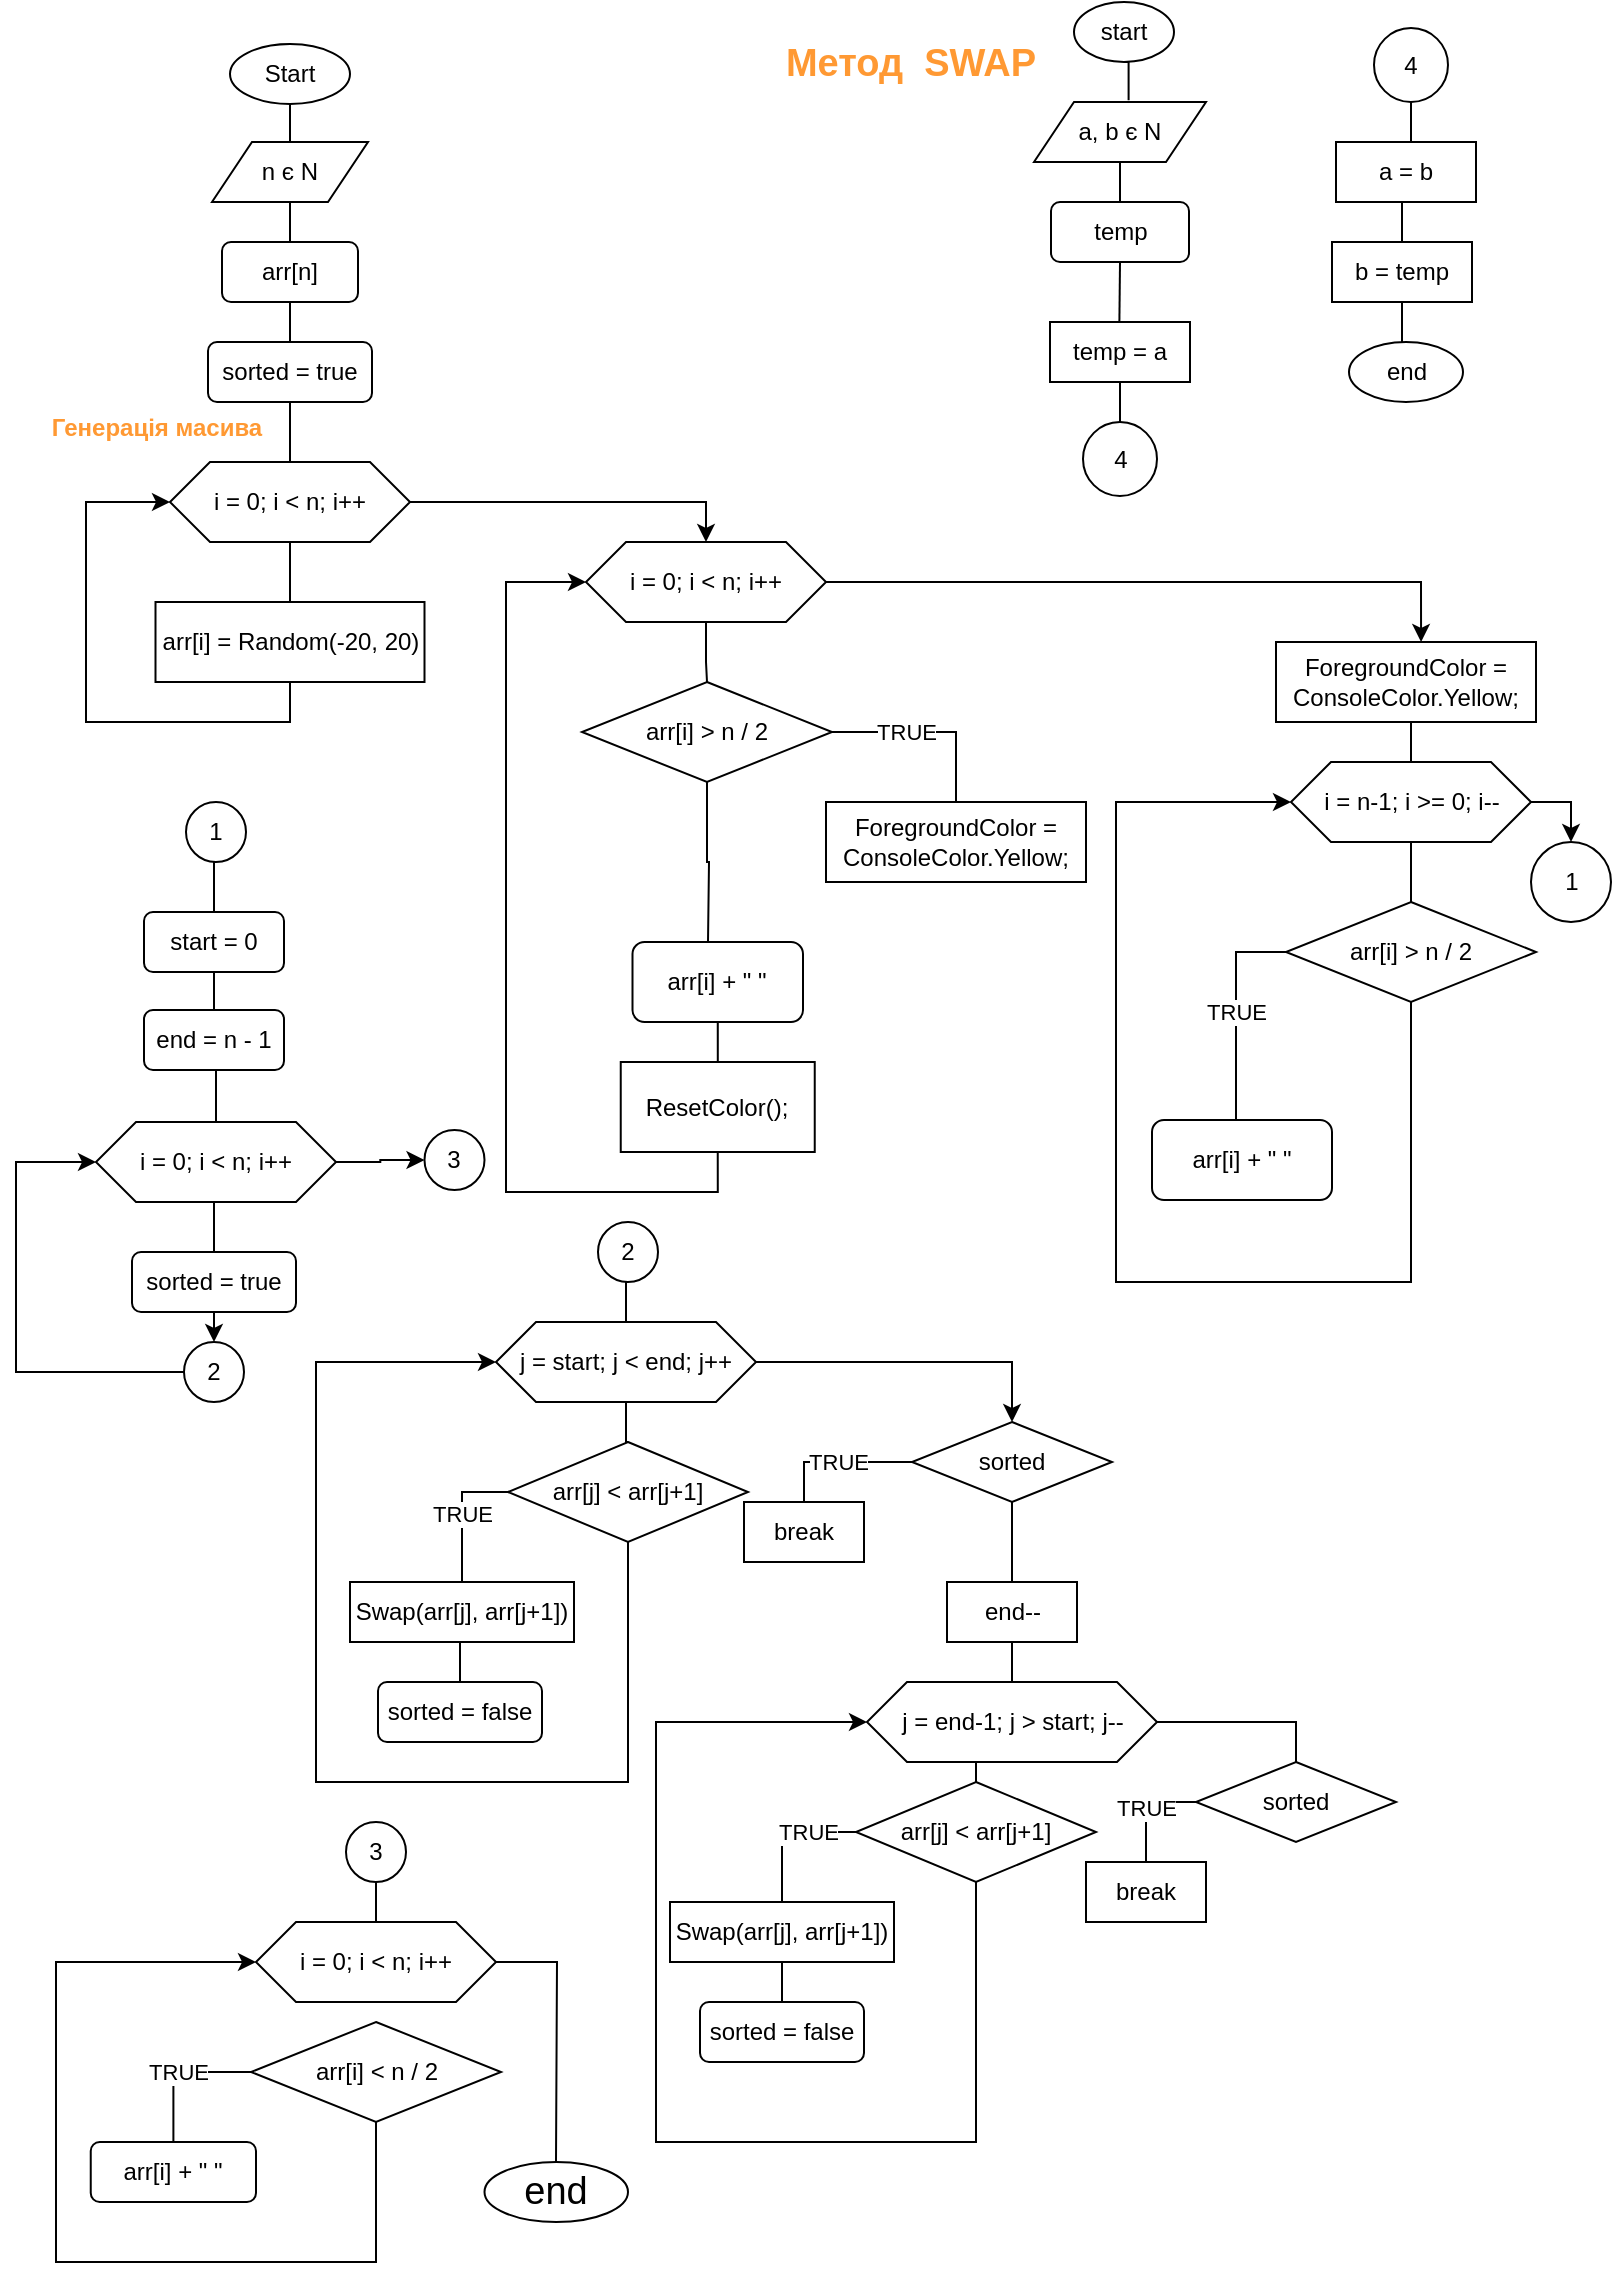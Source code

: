 <mxfile version="15.8.7" type="device"><diagram id="H95S83gzsWLInhflzSG6" name="Завдання 13"><mxGraphModel dx="1937" dy="1380" grid="1" gridSize="10" guides="1" tooltips="1" connect="1" arrows="1" fold="1" page="1" pageScale="1" pageWidth="827" pageHeight="1169" math="0" shadow="0"><root><mxCell id="pRaPc8iSBFPj_ioenoYf-0"/><mxCell id="pRaPc8iSBFPj_ioenoYf-1" parent="pRaPc8iSBFPj_ioenoYf-0"/><mxCell id="3s6ykXkVz-XK_m4eMonI-1" style="edgeStyle=orthogonalEdgeStyle;rounded=0;orthogonalLoop=1;jettySize=auto;html=1;exitX=0.5;exitY=1;exitDx=0;exitDy=0;entryX=0.5;entryY=0;entryDx=0;entryDy=0;endArrow=none;endFill=0;" parent="pRaPc8iSBFPj_ioenoYf-1" source="pRaPc8iSBFPj_ioenoYf-2" target="3s6ykXkVz-XK_m4eMonI-0" edge="1"><mxGeometry relative="1" as="geometry"/></mxCell><mxCell id="pRaPc8iSBFPj_ioenoYf-2" value="Start" style="ellipse;whiteSpace=wrap;html=1;" parent="pRaPc8iSBFPj_ioenoYf-1" vertex="1"><mxGeometry x="127" y="21" width="60" height="30" as="geometry"/></mxCell><mxCell id="EGPqjw9vMaLDND1st4Vf-1" style="edgeStyle=orthogonalEdgeStyle;rounded=0;orthogonalLoop=1;jettySize=auto;html=1;exitX=0.5;exitY=1;exitDx=0;exitDy=0;entryX=0.5;entryY=0;entryDx=0;entryDy=0;endArrow=none;endFill=0;" parent="pRaPc8iSBFPj_ioenoYf-1" source="3s6ykXkVz-XK_m4eMonI-0" target="EGPqjw9vMaLDND1st4Vf-0" edge="1"><mxGeometry relative="1" as="geometry"/></mxCell><mxCell id="3s6ykXkVz-XK_m4eMonI-0" value="n є N" style="shape=parallelogram;perimeter=parallelogramPerimeter;whiteSpace=wrap;html=1;fixedSize=1;" parent="pRaPc8iSBFPj_ioenoYf-1" vertex="1"><mxGeometry x="118" y="70" width="78" height="30" as="geometry"/></mxCell><mxCell id="-amB0s-XddSJshQcAqW3-0" style="edgeStyle=orthogonalEdgeStyle;rounded=0;orthogonalLoop=1;jettySize=auto;html=1;exitX=0.5;exitY=1;exitDx=0;exitDy=0;entryX=0.5;entryY=0;entryDx=0;entryDy=0;endArrow=none;endFill=0;" parent="pRaPc8iSBFPj_ioenoYf-1" source="EGPqjw9vMaLDND1st4Vf-0" target="EGPqjw9vMaLDND1st4Vf-2" edge="1"><mxGeometry relative="1" as="geometry"/></mxCell><mxCell id="EGPqjw9vMaLDND1st4Vf-0" value="arr[n]" style="rounded=1;whiteSpace=wrap;html=1;" parent="pRaPc8iSBFPj_ioenoYf-1" vertex="1"><mxGeometry x="123" y="120" width="68" height="30" as="geometry"/></mxCell><mxCell id="GiIgs7R5oHEYs2M1HRYU-1" style="edgeStyle=orthogonalEdgeStyle;rounded=0;orthogonalLoop=1;jettySize=auto;html=1;exitX=0.5;exitY=1;exitDx=0;exitDy=0;entryX=0.5;entryY=0;entryDx=0;entryDy=0;endArrow=none;endFill=0;" parent="pRaPc8iSBFPj_ioenoYf-1" source="EGPqjw9vMaLDND1st4Vf-2" target="GiIgs7R5oHEYs2M1HRYU-0" edge="1"><mxGeometry relative="1" as="geometry"/></mxCell><mxCell id="EGPqjw9vMaLDND1st4Vf-2" value="sorted = true" style="rounded=1;whiteSpace=wrap;html=1;" parent="pRaPc8iSBFPj_ioenoYf-1" vertex="1"><mxGeometry x="116" y="170" width="82" height="30" as="geometry"/></mxCell><mxCell id="GXfpD7efmR2tYtWy0s1h-0" style="edgeStyle=orthogonalEdgeStyle;rounded=0;orthogonalLoop=1;jettySize=auto;html=1;exitX=0.5;exitY=1;exitDx=0;exitDy=0;entryX=0.5;entryY=0;entryDx=0;entryDy=0;endArrow=none;endFill=0;" parent="pRaPc8iSBFPj_ioenoYf-1" source="GiIgs7R5oHEYs2M1HRYU-0" target="GiIgs7R5oHEYs2M1HRYU-2" edge="1"><mxGeometry relative="1" as="geometry"/></mxCell><mxCell id="GXfpD7efmR2tYtWy0s1h-1" style="edgeStyle=orthogonalEdgeStyle;rounded=0;orthogonalLoop=1;jettySize=auto;html=1;exitX=1;exitY=0.5;exitDx=0;exitDy=0;endArrow=classic;endFill=1;entryX=0.5;entryY=0;entryDx=0;entryDy=0;" parent="pRaPc8iSBFPj_ioenoYf-1" source="GiIgs7R5oHEYs2M1HRYU-0" target="wlmLTNw-D2xtyma9-pVa-3" edge="1"><mxGeometry relative="1" as="geometry"><mxPoint x="265" y="250.333" as="targetPoint"/><Array as="points"><mxPoint x="365" y="250"/></Array></mxGeometry></mxCell><mxCell id="GiIgs7R5oHEYs2M1HRYU-0" value="i = 0; i &amp;lt; n; i++" style="shape=hexagon;perimeter=hexagonPerimeter2;whiteSpace=wrap;html=1;fixedSize=1;" parent="pRaPc8iSBFPj_ioenoYf-1" vertex="1"><mxGeometry x="97" y="230" width="120" height="40" as="geometry"/></mxCell><mxCell id="wlmLTNw-D2xtyma9-pVa-2" style="edgeStyle=orthogonalEdgeStyle;rounded=0;orthogonalLoop=1;jettySize=auto;html=1;exitX=0.5;exitY=1;exitDx=0;exitDy=0;entryX=0;entryY=0.5;entryDx=0;entryDy=0;fontColor=#FF9933;endArrow=classic;endFill=1;" parent="pRaPc8iSBFPj_ioenoYf-1" source="GiIgs7R5oHEYs2M1HRYU-2" target="GiIgs7R5oHEYs2M1HRYU-0" edge="1"><mxGeometry relative="1" as="geometry"><Array as="points"><mxPoint x="157" y="360"/><mxPoint x="55" y="360"/><mxPoint x="55" y="250"/></Array></mxGeometry></mxCell><mxCell id="GiIgs7R5oHEYs2M1HRYU-2" value="arr[i] = Random(-20, 20)" style="rounded=0;whiteSpace=wrap;html=1;" parent="pRaPc8iSBFPj_ioenoYf-1" vertex="1"><mxGeometry x="89.75" y="300" width="134.5" height="40" as="geometry"/></mxCell><mxCell id="wlmLTNw-D2xtyma9-pVa-1" value="&lt;font color=&quot;#ff9933&quot;&gt;&lt;b&gt;Генерація масива&lt;/b&gt;&lt;/font&gt;" style="text;html=1;align=center;verticalAlign=middle;resizable=0;points=[];autosize=1;strokeColor=none;fillColor=none;" parent="pRaPc8iSBFPj_ioenoYf-1" vertex="1"><mxGeometry x="30" y="203" width="120" height="20" as="geometry"/></mxCell><mxCell id="wlmLTNw-D2xtyma9-pVa-5" style="edgeStyle=orthogonalEdgeStyle;rounded=0;orthogonalLoop=1;jettySize=auto;html=1;exitX=0.5;exitY=1;exitDx=0;exitDy=0;fontColor=#000000;endArrow=none;endFill=0;" parent="pRaPc8iSBFPj_ioenoYf-1" source="wlmLTNw-D2xtyma9-pVa-3" target="wlmLTNw-D2xtyma9-pVa-4" edge="1"><mxGeometry relative="1" as="geometry"/></mxCell><mxCell id="aCn5pCqxB0ODiK3Axfiz-13" style="edgeStyle=orthogonalEdgeStyle;rounded=0;orthogonalLoop=1;jettySize=auto;html=1;exitX=1;exitY=0.5;exitDx=0;exitDy=0;entryX=0.558;entryY=0;entryDx=0;entryDy=0;entryPerimeter=0;fontColor=#000000;endArrow=classic;endFill=1;" parent="pRaPc8iSBFPj_ioenoYf-1" source="wlmLTNw-D2xtyma9-pVa-3" target="aCn5pCqxB0ODiK3Axfiz-12" edge="1"><mxGeometry relative="1" as="geometry"/></mxCell><mxCell id="wlmLTNw-D2xtyma9-pVa-3" value="i = 0; i &amp;lt; n; i++" style="shape=hexagon;perimeter=hexagonPerimeter2;whiteSpace=wrap;html=1;fixedSize=1;" parent="pRaPc8iSBFPj_ioenoYf-1" vertex="1"><mxGeometry x="305" y="270" width="120" height="40" as="geometry"/></mxCell><mxCell id="aCn5pCqxB0ODiK3Axfiz-0" style="edgeStyle=orthogonalEdgeStyle;rounded=0;orthogonalLoop=1;jettySize=auto;html=1;exitX=0.5;exitY=1;exitDx=0;exitDy=0;fontColor=#000000;endArrow=none;endFill=0;" parent="pRaPc8iSBFPj_ioenoYf-1" source="wlmLTNw-D2xtyma9-pVa-4" edge="1"><mxGeometry relative="1" as="geometry"><mxPoint x="366" y="470" as="targetPoint"/></mxGeometry></mxCell><mxCell id="aCn5pCqxB0ODiK3Axfiz-5" value="TRUE" style="edgeStyle=orthogonalEdgeStyle;rounded=0;orthogonalLoop=1;jettySize=auto;html=1;exitX=1;exitY=0.5;exitDx=0;exitDy=0;entryX=0.5;entryY=0;entryDx=0;entryDy=0;fontColor=#000000;endArrow=none;endFill=0;" parent="pRaPc8iSBFPj_ioenoYf-1" source="wlmLTNw-D2xtyma9-pVa-4" target="wlmLTNw-D2xtyma9-pVa-7" edge="1"><mxGeometry x="-0.237" relative="1" as="geometry"><mxPoint as="offset"/></mxGeometry></mxCell><mxCell id="wlmLTNw-D2xtyma9-pVa-4" value="&lt;font color=&quot;#000000&quot;&gt;arr[i] &amp;gt; n / 2&lt;/font&gt;" style="rhombus;whiteSpace=wrap;html=1;fontColor=#FF9933;" parent="pRaPc8iSBFPj_ioenoYf-1" vertex="1"><mxGeometry x="303" y="340" width="125" height="50" as="geometry"/></mxCell><mxCell id="wlmLTNw-D2xtyma9-pVa-7" value="ForegroundColor = ConsoleColor.Yellow;" style="rounded=0;whiteSpace=wrap;html=1;fontColor=#000000;" parent="pRaPc8iSBFPj_ioenoYf-1" vertex="1"><mxGeometry x="425" y="400" width="130" height="40" as="geometry"/></mxCell><mxCell id="aCn5pCqxB0ODiK3Axfiz-4" style="edgeStyle=orthogonalEdgeStyle;rounded=0;orthogonalLoop=1;jettySize=auto;html=1;exitX=0.5;exitY=1;exitDx=0;exitDy=0;fontColor=#000000;endArrow=none;endFill=0;" parent="pRaPc8iSBFPj_ioenoYf-1" source="aCn5pCqxB0ODiK3Axfiz-2" target="aCn5pCqxB0ODiK3Axfiz-3" edge="1"><mxGeometry relative="1" as="geometry"/></mxCell><mxCell id="aCn5pCqxB0ODiK3Axfiz-2" value="arr[i] + &quot; &quot;" style="rounded=1;whiteSpace=wrap;html=1;fontColor=#000000;" parent="pRaPc8iSBFPj_ioenoYf-1" vertex="1"><mxGeometry x="328.25" y="470" width="85.25" height="40" as="geometry"/></mxCell><mxCell id="aCn5pCqxB0ODiK3Axfiz-6" style="edgeStyle=orthogonalEdgeStyle;rounded=0;orthogonalLoop=1;jettySize=auto;html=1;exitX=0.5;exitY=1;exitDx=0;exitDy=0;fontColor=#000000;endArrow=classic;endFill=1;" parent="pRaPc8iSBFPj_ioenoYf-1" source="aCn5pCqxB0ODiK3Axfiz-3" target="wlmLTNw-D2xtyma9-pVa-3" edge="1"><mxGeometry relative="1" as="geometry"><mxPoint x="285" y="270" as="targetPoint"/><Array as="points"><mxPoint x="371" y="595"/><mxPoint x="265" y="595"/><mxPoint x="265" y="290"/></Array></mxGeometry></mxCell><mxCell id="aCn5pCqxB0ODiK3Axfiz-3" value="ResetColor();" style="rounded=0;whiteSpace=wrap;html=1;fontColor=#000000;" parent="pRaPc8iSBFPj_ioenoYf-1" vertex="1"><mxGeometry x="322.37" y="530" width="97" height="45" as="geometry"/></mxCell><mxCell id="aCn5pCqxB0ODiK3Axfiz-11" style="edgeStyle=orthogonalEdgeStyle;rounded=0;orthogonalLoop=1;jettySize=auto;html=1;exitX=0.5;exitY=1;exitDx=0;exitDy=0;entryX=0.5;entryY=0;entryDx=0;entryDy=0;fontColor=#000000;endArrow=none;endFill=0;" parent="pRaPc8iSBFPj_ioenoYf-1" source="aCn5pCqxB0ODiK3Axfiz-8" target="aCn5pCqxB0ODiK3Axfiz-10" edge="1"><mxGeometry relative="1" as="geometry"/></mxCell><mxCell id="aCn5pCqxB0ODiK3Axfiz-25" style="edgeStyle=orthogonalEdgeStyle;rounded=0;orthogonalLoop=1;jettySize=auto;html=1;exitX=1;exitY=0.5;exitDx=0;exitDy=0;entryX=0.5;entryY=0;entryDx=0;entryDy=0;fontColor=#000000;endArrow=classic;endFill=1;" parent="pRaPc8iSBFPj_ioenoYf-1" source="aCn5pCqxB0ODiK3Axfiz-8" target="aCn5pCqxB0ODiK3Axfiz-24" edge="1"><mxGeometry relative="1" as="geometry"/></mxCell><mxCell id="aCn5pCqxB0ODiK3Axfiz-8" value="i = n-1; i &amp;gt;= 0; i--" style="shape=hexagon;perimeter=hexagonPerimeter2;whiteSpace=wrap;html=1;fixedSize=1;" parent="pRaPc8iSBFPj_ioenoYf-1" vertex="1"><mxGeometry x="657.5" y="380" width="120" height="40" as="geometry"/></mxCell><mxCell id="aCn5pCqxB0ODiK3Axfiz-15" value="TRUE" style="edgeStyle=orthogonalEdgeStyle;rounded=0;orthogonalLoop=1;jettySize=auto;html=1;exitX=0;exitY=0.5;exitDx=0;exitDy=0;fontColor=#000000;endArrow=none;endFill=0;" parent="pRaPc8iSBFPj_ioenoYf-1" source="aCn5pCqxB0ODiK3Axfiz-10" edge="1"><mxGeometry relative="1" as="geometry"><mxPoint x="630" y="560" as="targetPoint"/><Array as="points"><mxPoint x="630" y="475"/></Array></mxGeometry></mxCell><mxCell id="aCn5pCqxB0ODiK3Axfiz-20" style="edgeStyle=orthogonalEdgeStyle;rounded=0;orthogonalLoop=1;jettySize=auto;html=1;exitX=0.5;exitY=1;exitDx=0;exitDy=0;fontColor=#000000;endArrow=classic;endFill=1;entryX=0;entryY=0.5;entryDx=0;entryDy=0;" parent="pRaPc8iSBFPj_ioenoYf-1" source="aCn5pCqxB0ODiK3Axfiz-10" target="aCn5pCqxB0ODiK3Axfiz-8" edge="1"><mxGeometry relative="1" as="geometry"><mxPoint x="717.5" y="620" as="targetPoint"/><Array as="points"><mxPoint x="718" y="640"/><mxPoint x="570" y="640"/><mxPoint x="570" y="400"/></Array></mxGeometry></mxCell><mxCell id="aCn5pCqxB0ODiK3Axfiz-10" value="&lt;font color=&quot;#000000&quot;&gt;arr[i] &amp;gt; n / 2&lt;/font&gt;" style="rhombus;whiteSpace=wrap;html=1;fontColor=#FF9933;" parent="pRaPc8iSBFPj_ioenoYf-1" vertex="1"><mxGeometry x="655" y="450" width="125" height="50" as="geometry"/></mxCell><mxCell id="aCn5pCqxB0ODiK3Axfiz-14" style="edgeStyle=orthogonalEdgeStyle;rounded=0;orthogonalLoop=1;jettySize=auto;html=1;exitX=0.5;exitY=1;exitDx=0;exitDy=0;entryX=0.5;entryY=0;entryDx=0;entryDy=0;fontColor=#000000;endArrow=none;endFill=0;" parent="pRaPc8iSBFPj_ioenoYf-1" source="aCn5pCqxB0ODiK3Axfiz-12" target="aCn5pCqxB0ODiK3Axfiz-8" edge="1"><mxGeometry relative="1" as="geometry"/></mxCell><mxCell id="aCn5pCqxB0ODiK3Axfiz-12" value="ForegroundColor = ConsoleColor.Yellow;" style="rounded=0;whiteSpace=wrap;html=1;fontColor=#000000;" parent="pRaPc8iSBFPj_ioenoYf-1" vertex="1"><mxGeometry x="650" y="320" width="130" height="40" as="geometry"/></mxCell><mxCell id="aCn5pCqxB0ODiK3Axfiz-18" value="arr[i] + &quot; &quot;" style="rounded=1;whiteSpace=wrap;html=1;fontColor=#000000;" parent="pRaPc8iSBFPj_ioenoYf-1" vertex="1"><mxGeometry x="588" y="559" width="90" height="40" as="geometry"/></mxCell><mxCell id="aCn5pCqxB0ODiK3Axfiz-24" value="1" style="ellipse;whiteSpace=wrap;html=1;aspect=fixed;fontColor=#000000;" parent="pRaPc8iSBFPj_ioenoYf-1" vertex="1"><mxGeometry x="777.5" y="420" width="40" height="40" as="geometry"/></mxCell><mxCell id="aCn5pCqxB0ODiK3Axfiz-28" style="edgeStyle=orthogonalEdgeStyle;rounded=0;orthogonalLoop=1;jettySize=auto;html=1;exitX=0.5;exitY=1;exitDx=0;exitDy=0;entryX=0.5;entryY=0;entryDx=0;entryDy=0;fontColor=#000000;endArrow=none;endFill=0;" parent="pRaPc8iSBFPj_ioenoYf-1" source="aCn5pCqxB0ODiK3Axfiz-26" target="aCn5pCqxB0ODiK3Axfiz-27" edge="1"><mxGeometry relative="1" as="geometry"/></mxCell><mxCell id="aCn5pCqxB0ODiK3Axfiz-26" value="1" style="ellipse;whiteSpace=wrap;html=1;aspect=fixed;fontColor=#000000;" parent="pRaPc8iSBFPj_ioenoYf-1" vertex="1"><mxGeometry x="105" y="400" width="30" height="30" as="geometry"/></mxCell><mxCell id="aCn5pCqxB0ODiK3Axfiz-30" style="edgeStyle=orthogonalEdgeStyle;rounded=0;orthogonalLoop=1;jettySize=auto;html=1;exitX=0.5;exitY=1;exitDx=0;exitDy=0;entryX=0.5;entryY=0;entryDx=0;entryDy=0;fontColor=#000000;endArrow=none;endFill=0;" parent="pRaPc8iSBFPj_ioenoYf-1" source="aCn5pCqxB0ODiK3Axfiz-27" target="aCn5pCqxB0ODiK3Axfiz-29" edge="1"><mxGeometry relative="1" as="geometry"/></mxCell><mxCell id="aCn5pCqxB0ODiK3Axfiz-27" value="start = 0" style="rounded=1;whiteSpace=wrap;html=1;fontColor=#000000;" parent="pRaPc8iSBFPj_ioenoYf-1" vertex="1"><mxGeometry x="84" y="455" width="70" height="30" as="geometry"/></mxCell><mxCell id="aCn5pCqxB0ODiK3Axfiz-32" style="edgeStyle=orthogonalEdgeStyle;rounded=0;orthogonalLoop=1;jettySize=auto;html=1;exitX=0.5;exitY=1;exitDx=0;exitDy=0;entryX=0.5;entryY=0;entryDx=0;entryDy=0;fontColor=#000000;endArrow=none;endFill=0;" parent="pRaPc8iSBFPj_ioenoYf-1" source="aCn5pCqxB0ODiK3Axfiz-29" target="aCn5pCqxB0ODiK3Axfiz-31" edge="1"><mxGeometry relative="1" as="geometry"/></mxCell><mxCell id="aCn5pCqxB0ODiK3Axfiz-29" value="end = n - 1" style="rounded=1;whiteSpace=wrap;html=1;fontColor=#000000;" parent="pRaPc8iSBFPj_ioenoYf-1" vertex="1"><mxGeometry x="84" y="504" width="70" height="30" as="geometry"/></mxCell><mxCell id="aCn5pCqxB0ODiK3Axfiz-34" style="edgeStyle=orthogonalEdgeStyle;rounded=0;orthogonalLoop=1;jettySize=auto;html=1;exitX=0.5;exitY=1;exitDx=0;exitDy=0;entryX=0.5;entryY=0;entryDx=0;entryDy=0;fontColor=#000000;endArrow=none;endFill=0;" parent="pRaPc8iSBFPj_ioenoYf-1" source="aCn5pCqxB0ODiK3Axfiz-31" target="aCn5pCqxB0ODiK3Axfiz-33" edge="1"><mxGeometry relative="1" as="geometry"/></mxCell><mxCell id="OvaEmC6lnF9ytjMPvB8_-36" style="edgeStyle=orthogonalEdgeStyle;rounded=0;orthogonalLoop=1;jettySize=auto;html=1;exitX=1;exitY=0.5;exitDx=0;exitDy=0;entryX=0;entryY=0.5;entryDx=0;entryDy=0;endArrow=classic;endFill=1;" edge="1" parent="pRaPc8iSBFPj_ioenoYf-1" source="aCn5pCqxB0ODiK3Axfiz-31" target="OvaEmC6lnF9ytjMPvB8_-34"><mxGeometry relative="1" as="geometry"/></mxCell><mxCell id="aCn5pCqxB0ODiK3Axfiz-31" value="i = 0; i &amp;lt; n; i++" style="shape=hexagon;perimeter=hexagonPerimeter2;whiteSpace=wrap;html=1;fixedSize=1;" parent="pRaPc8iSBFPj_ioenoYf-1" vertex="1"><mxGeometry x="60" y="560" width="120" height="40" as="geometry"/></mxCell><mxCell id="OvaEmC6lnF9ytjMPvB8_-10" style="edgeStyle=orthogonalEdgeStyle;rounded=0;orthogonalLoop=1;jettySize=auto;html=1;exitX=0.5;exitY=1;exitDx=0;exitDy=0;entryX=0.5;entryY=0;entryDx=0;entryDy=0;endArrow=classic;endFill=1;" edge="1" parent="pRaPc8iSBFPj_ioenoYf-1" source="aCn5pCqxB0ODiK3Axfiz-33" target="OvaEmC6lnF9ytjMPvB8_-9"><mxGeometry relative="1" as="geometry"/></mxCell><mxCell id="aCn5pCqxB0ODiK3Axfiz-33" value="sorted = true" style="rounded=1;whiteSpace=wrap;html=1;" parent="pRaPc8iSBFPj_ioenoYf-1" vertex="1"><mxGeometry x="78" y="625" width="82" height="30" as="geometry"/></mxCell><mxCell id="OvaEmC6lnF9ytjMPvB8_-2" style="edgeStyle=orthogonalEdgeStyle;rounded=0;orthogonalLoop=1;jettySize=auto;html=1;exitX=0.5;exitY=1;exitDx=0;exitDy=0;endArrow=none;endFill=0;" edge="1" parent="pRaPc8iSBFPj_ioenoYf-1" source="OvaEmC6lnF9ytjMPvB8_-0" target="OvaEmC6lnF9ytjMPvB8_-1"><mxGeometry relative="1" as="geometry"/></mxCell><mxCell id="OvaEmC6lnF9ytjMPvB8_-16" style="edgeStyle=orthogonalEdgeStyle;rounded=0;orthogonalLoop=1;jettySize=auto;html=1;exitX=1;exitY=0.5;exitDx=0;exitDy=0;entryX=0.5;entryY=0;entryDx=0;entryDy=0;endArrow=classic;endFill=1;" edge="1" parent="pRaPc8iSBFPj_ioenoYf-1" source="OvaEmC6lnF9ytjMPvB8_-0" target="OvaEmC6lnF9ytjMPvB8_-15"><mxGeometry relative="1" as="geometry"/></mxCell><mxCell id="OvaEmC6lnF9ytjMPvB8_-0" value="j = start; j &amp;lt; end; j++" style="shape=hexagon;perimeter=hexagonPerimeter2;whiteSpace=wrap;html=1;fixedSize=1;" vertex="1" parent="pRaPc8iSBFPj_ioenoYf-1"><mxGeometry x="260" y="660" width="130" height="40" as="geometry"/></mxCell><mxCell id="OvaEmC6lnF9ytjMPvB8_-8" value="TRUE" style="edgeStyle=orthogonalEdgeStyle;rounded=0;orthogonalLoop=1;jettySize=auto;html=1;exitX=0;exitY=0.5;exitDx=0;exitDy=0;endArrow=none;endFill=0;" edge="1" parent="pRaPc8iSBFPj_ioenoYf-1" source="OvaEmC6lnF9ytjMPvB8_-1" target="OvaEmC6lnF9ytjMPvB8_-5"><mxGeometry relative="1" as="geometry"/></mxCell><mxCell id="OvaEmC6lnF9ytjMPvB8_-14" style="edgeStyle=orthogonalEdgeStyle;rounded=0;orthogonalLoop=1;jettySize=auto;html=1;exitX=0.5;exitY=1;exitDx=0;exitDy=0;entryX=0;entryY=0.5;entryDx=0;entryDy=0;endArrow=classic;endFill=1;" edge="1" parent="pRaPc8iSBFPj_ioenoYf-1" source="OvaEmC6lnF9ytjMPvB8_-1" target="OvaEmC6lnF9ytjMPvB8_-0"><mxGeometry relative="1" as="geometry"><Array as="points"><mxPoint x="326" y="890"/><mxPoint x="170" y="890"/><mxPoint x="170" y="680"/></Array></mxGeometry></mxCell><mxCell id="OvaEmC6lnF9ytjMPvB8_-1" value="arr[j] &amp;lt; arr[j+1]" style="rhombus;whiteSpace=wrap;html=1;" vertex="1" parent="pRaPc8iSBFPj_ioenoYf-1"><mxGeometry x="266" y="720" width="120" height="50" as="geometry"/></mxCell><mxCell id="OvaEmC6lnF9ytjMPvB8_-3" value="sorted = false" style="rounded=1;whiteSpace=wrap;html=1;" vertex="1" parent="pRaPc8iSBFPj_ioenoYf-1"><mxGeometry x="201" y="840" width="82" height="30" as="geometry"/></mxCell><mxCell id="OvaEmC6lnF9ytjMPvB8_-7" style="edgeStyle=orthogonalEdgeStyle;rounded=0;orthogonalLoop=1;jettySize=auto;html=1;exitX=0.5;exitY=1;exitDx=0;exitDy=0;entryX=0.5;entryY=0;entryDx=0;entryDy=0;endArrow=none;endFill=0;" edge="1" parent="pRaPc8iSBFPj_ioenoYf-1" source="OvaEmC6lnF9ytjMPvB8_-5" target="OvaEmC6lnF9ytjMPvB8_-3"><mxGeometry relative="1" as="geometry"><Array as="points"><mxPoint x="243" y="805"/><mxPoint x="242" y="805"/></Array></mxGeometry></mxCell><mxCell id="OvaEmC6lnF9ytjMPvB8_-5" value="Swap(arr[j], arr[j+1])" style="rounded=0;whiteSpace=wrap;html=1;" vertex="1" parent="pRaPc8iSBFPj_ioenoYf-1"><mxGeometry x="187" y="790" width="112" height="30" as="geometry"/></mxCell><mxCell id="OvaEmC6lnF9ytjMPvB8_-11" style="edgeStyle=orthogonalEdgeStyle;rounded=0;orthogonalLoop=1;jettySize=auto;html=1;exitX=0;exitY=0.5;exitDx=0;exitDy=0;entryX=0;entryY=0.5;entryDx=0;entryDy=0;endArrow=classic;endFill=1;" edge="1" parent="pRaPc8iSBFPj_ioenoYf-1" source="OvaEmC6lnF9ytjMPvB8_-9" target="aCn5pCqxB0ODiK3Axfiz-31"><mxGeometry relative="1" as="geometry"><Array as="points"><mxPoint x="20" y="685"/><mxPoint x="20" y="580"/></Array></mxGeometry></mxCell><mxCell id="OvaEmC6lnF9ytjMPvB8_-9" value="2" style="ellipse;whiteSpace=wrap;html=1;aspect=fixed;" vertex="1" parent="pRaPc8iSBFPj_ioenoYf-1"><mxGeometry x="104" y="670" width="30" height="30" as="geometry"/></mxCell><mxCell id="OvaEmC6lnF9ytjMPvB8_-13" style="edgeStyle=orthogonalEdgeStyle;rounded=0;orthogonalLoop=1;jettySize=auto;html=1;exitX=0.5;exitY=1;exitDx=0;exitDy=0;entryX=0.5;entryY=0;entryDx=0;entryDy=0;endArrow=none;endFill=0;" edge="1" parent="pRaPc8iSBFPj_ioenoYf-1" source="OvaEmC6lnF9ytjMPvB8_-12" target="OvaEmC6lnF9ytjMPvB8_-0"><mxGeometry relative="1" as="geometry"/></mxCell><mxCell id="OvaEmC6lnF9ytjMPvB8_-12" value="2" style="ellipse;whiteSpace=wrap;html=1;aspect=fixed;" vertex="1" parent="pRaPc8iSBFPj_ioenoYf-1"><mxGeometry x="311" y="610" width="30" height="30" as="geometry"/></mxCell><mxCell id="OvaEmC6lnF9ytjMPvB8_-18" value="TRUE" style="edgeStyle=orthogonalEdgeStyle;rounded=0;orthogonalLoop=1;jettySize=auto;html=1;exitX=0;exitY=0.5;exitDx=0;exitDy=0;entryX=0.5;entryY=0;entryDx=0;entryDy=0;endArrow=none;endFill=0;" edge="1" parent="pRaPc8iSBFPj_ioenoYf-1" source="OvaEmC6lnF9ytjMPvB8_-15" target="OvaEmC6lnF9ytjMPvB8_-17"><mxGeometry relative="1" as="geometry"/></mxCell><mxCell id="OvaEmC6lnF9ytjMPvB8_-20" style="edgeStyle=orthogonalEdgeStyle;rounded=0;orthogonalLoop=1;jettySize=auto;html=1;exitX=0.5;exitY=1;exitDx=0;exitDy=0;entryX=0.5;entryY=0;entryDx=0;entryDy=0;endArrow=none;endFill=0;" edge="1" parent="pRaPc8iSBFPj_ioenoYf-1" source="OvaEmC6lnF9ytjMPvB8_-15" target="OvaEmC6lnF9ytjMPvB8_-19"><mxGeometry relative="1" as="geometry"/></mxCell><mxCell id="OvaEmC6lnF9ytjMPvB8_-15" value="sorted" style="rhombus;whiteSpace=wrap;html=1;" vertex="1" parent="pRaPc8iSBFPj_ioenoYf-1"><mxGeometry x="468" y="710" width="100" height="40" as="geometry"/></mxCell><mxCell id="OvaEmC6lnF9ytjMPvB8_-17" value="break" style="rounded=0;whiteSpace=wrap;html=1;" vertex="1" parent="pRaPc8iSBFPj_ioenoYf-1"><mxGeometry x="384" y="750" width="60" height="30" as="geometry"/></mxCell><mxCell id="OvaEmC6lnF9ytjMPvB8_-22" style="edgeStyle=orthogonalEdgeStyle;rounded=0;orthogonalLoop=1;jettySize=auto;html=1;exitX=0.5;exitY=1;exitDx=0;exitDy=0;entryX=0.5;entryY=0;entryDx=0;entryDy=0;endArrow=none;endFill=0;" edge="1" parent="pRaPc8iSBFPj_ioenoYf-1" source="OvaEmC6lnF9ytjMPvB8_-19" target="OvaEmC6lnF9ytjMPvB8_-21"><mxGeometry relative="1" as="geometry"/></mxCell><mxCell id="OvaEmC6lnF9ytjMPvB8_-19" value="end--" style="rounded=0;whiteSpace=wrap;html=1;" vertex="1" parent="pRaPc8iSBFPj_ioenoYf-1"><mxGeometry x="485.5" y="790" width="65" height="30" as="geometry"/></mxCell><mxCell id="OvaEmC6lnF9ytjMPvB8_-28" style="edgeStyle=orthogonalEdgeStyle;rounded=0;orthogonalLoop=1;jettySize=auto;html=1;exitX=0.5;exitY=1;exitDx=0;exitDy=0;entryX=0.5;entryY=0;entryDx=0;entryDy=0;endArrow=none;endFill=0;" edge="1" parent="pRaPc8iSBFPj_ioenoYf-1" source="OvaEmC6lnF9ytjMPvB8_-21" target="OvaEmC6lnF9ytjMPvB8_-23"><mxGeometry relative="1" as="geometry"/></mxCell><mxCell id="OvaEmC6lnF9ytjMPvB8_-30" style="edgeStyle=orthogonalEdgeStyle;rounded=0;orthogonalLoop=1;jettySize=auto;html=1;exitX=1;exitY=0.5;exitDx=0;exitDy=0;entryX=0.5;entryY=0;entryDx=0;entryDy=0;endArrow=none;endFill=0;" edge="1" parent="pRaPc8iSBFPj_ioenoYf-1" source="OvaEmC6lnF9ytjMPvB8_-21" target="OvaEmC6lnF9ytjMPvB8_-29"><mxGeometry relative="1" as="geometry"/></mxCell><mxCell id="OvaEmC6lnF9ytjMPvB8_-21" value="j = end-1; j &amp;gt; start; j--" style="shape=hexagon;perimeter=hexagonPerimeter2;whiteSpace=wrap;html=1;fixedSize=1;" vertex="1" parent="pRaPc8iSBFPj_ioenoYf-1"><mxGeometry x="445.5" y="840" width="145" height="40" as="geometry"/></mxCell><mxCell id="OvaEmC6lnF9ytjMPvB8_-26" value="TRUE" style="edgeStyle=orthogonalEdgeStyle;rounded=0;orthogonalLoop=1;jettySize=auto;html=1;exitX=0;exitY=0.5;exitDx=0;exitDy=0;entryX=0.5;entryY=0;entryDx=0;entryDy=0;endArrow=none;endFill=0;" edge="1" parent="pRaPc8iSBFPj_ioenoYf-1" source="OvaEmC6lnF9ytjMPvB8_-23" target="OvaEmC6lnF9ytjMPvB8_-24"><mxGeometry x="-0.338" relative="1" as="geometry"><mxPoint as="offset"/></mxGeometry></mxCell><mxCell id="OvaEmC6lnF9ytjMPvB8_-33" style="edgeStyle=orthogonalEdgeStyle;rounded=0;orthogonalLoop=1;jettySize=auto;html=1;exitX=0.5;exitY=1;exitDx=0;exitDy=0;entryX=0;entryY=0.5;entryDx=0;entryDy=0;endArrow=classic;endFill=1;" edge="1" parent="pRaPc8iSBFPj_ioenoYf-1" source="OvaEmC6lnF9ytjMPvB8_-23" target="OvaEmC6lnF9ytjMPvB8_-21"><mxGeometry relative="1" as="geometry"><Array as="points"><mxPoint x="500" y="1070"/><mxPoint x="340" y="1070"/><mxPoint x="340" y="860"/></Array></mxGeometry></mxCell><mxCell id="OvaEmC6lnF9ytjMPvB8_-23" value="arr[j] &amp;lt; arr[j+1]" style="rhombus;whiteSpace=wrap;html=1;" vertex="1" parent="pRaPc8iSBFPj_ioenoYf-1"><mxGeometry x="440" y="890" width="120" height="50" as="geometry"/></mxCell><mxCell id="OvaEmC6lnF9ytjMPvB8_-27" style="edgeStyle=orthogonalEdgeStyle;rounded=0;orthogonalLoop=1;jettySize=auto;html=1;exitX=0.5;exitY=1;exitDx=0;exitDy=0;entryX=0.5;entryY=0;entryDx=0;entryDy=0;endArrow=none;endFill=0;" edge="1" parent="pRaPc8iSBFPj_ioenoYf-1" source="OvaEmC6lnF9ytjMPvB8_-24" target="OvaEmC6lnF9ytjMPvB8_-25"><mxGeometry relative="1" as="geometry"/></mxCell><mxCell id="OvaEmC6lnF9ytjMPvB8_-24" value="Swap(arr[j], arr[j+1])" style="rounded=0;whiteSpace=wrap;html=1;" vertex="1" parent="pRaPc8iSBFPj_ioenoYf-1"><mxGeometry x="347" y="950" width="112" height="30" as="geometry"/></mxCell><mxCell id="OvaEmC6lnF9ytjMPvB8_-25" value="sorted = false" style="rounded=1;whiteSpace=wrap;html=1;" vertex="1" parent="pRaPc8iSBFPj_ioenoYf-1"><mxGeometry x="362" y="1000" width="82" height="30" as="geometry"/></mxCell><mxCell id="OvaEmC6lnF9ytjMPvB8_-32" value="TRUE" style="edgeStyle=orthogonalEdgeStyle;rounded=0;orthogonalLoop=1;jettySize=auto;html=1;exitX=0;exitY=0.5;exitDx=0;exitDy=0;entryX=0.5;entryY=0;entryDx=0;entryDy=0;endArrow=none;endFill=0;" edge="1" parent="pRaPc8iSBFPj_ioenoYf-1" source="OvaEmC6lnF9ytjMPvB8_-29" target="OvaEmC6lnF9ytjMPvB8_-31"><mxGeometry relative="1" as="geometry"/></mxCell><mxCell id="OvaEmC6lnF9ytjMPvB8_-29" value="sorted" style="rhombus;whiteSpace=wrap;html=1;" vertex="1" parent="pRaPc8iSBFPj_ioenoYf-1"><mxGeometry x="610" y="880" width="100" height="40" as="geometry"/></mxCell><mxCell id="OvaEmC6lnF9ytjMPvB8_-31" value="break" style="rounded=0;whiteSpace=wrap;html=1;" vertex="1" parent="pRaPc8iSBFPj_ioenoYf-1"><mxGeometry x="555" y="930" width="60" height="30" as="geometry"/></mxCell><mxCell id="OvaEmC6lnF9ytjMPvB8_-34" value="3" style="ellipse;whiteSpace=wrap;html=1;aspect=fixed;" vertex="1" parent="pRaPc8iSBFPj_ioenoYf-1"><mxGeometry x="224.25" y="564" width="30" height="30" as="geometry"/></mxCell><mxCell id="OvaEmC6lnF9ytjMPvB8_-41" style="edgeStyle=orthogonalEdgeStyle;rounded=0;orthogonalLoop=1;jettySize=auto;html=1;exitX=0.5;exitY=1;exitDx=0;exitDy=0;entryX=0.5;entryY=0;entryDx=0;entryDy=0;endArrow=none;endFill=0;" edge="1" parent="pRaPc8iSBFPj_ioenoYf-1" source="OvaEmC6lnF9ytjMPvB8_-38" target="OvaEmC6lnF9ytjMPvB8_-39"><mxGeometry relative="1" as="geometry"/></mxCell><mxCell id="OvaEmC6lnF9ytjMPvB8_-38" value="3" style="ellipse;whiteSpace=wrap;html=1;aspect=fixed;" vertex="1" parent="pRaPc8iSBFPj_ioenoYf-1"><mxGeometry x="185" y="910" width="30" height="30" as="geometry"/></mxCell><mxCell id="OvaEmC6lnF9ytjMPvB8_-71" style="edgeStyle=orthogonalEdgeStyle;rounded=0;orthogonalLoop=1;jettySize=auto;html=1;exitX=1;exitY=0.5;exitDx=0;exitDy=0;fontSize=19;fontColor=#FF9933;endArrow=none;endFill=0;" edge="1" parent="pRaPc8iSBFPj_ioenoYf-1" source="OvaEmC6lnF9ytjMPvB8_-39"><mxGeometry relative="1" as="geometry"><mxPoint x="290" y="1080" as="targetPoint"/></mxGeometry></mxCell><mxCell id="OvaEmC6lnF9ytjMPvB8_-39" value="i = 0; i &amp;lt; n; i++" style="shape=hexagon;perimeter=hexagonPerimeter2;whiteSpace=wrap;html=1;fixedSize=1;" vertex="1" parent="pRaPc8iSBFPj_ioenoYf-1"><mxGeometry x="140" y="960" width="120" height="40" as="geometry"/></mxCell><mxCell id="OvaEmC6lnF9ytjMPvB8_-44" value="TRUE" style="edgeStyle=orthogonalEdgeStyle;rounded=0;orthogonalLoop=1;jettySize=auto;html=1;exitX=0;exitY=0.5;exitDx=0;exitDy=0;endArrow=none;endFill=0;" edge="1" parent="pRaPc8iSBFPj_ioenoYf-1" source="OvaEmC6lnF9ytjMPvB8_-42" target="OvaEmC6lnF9ytjMPvB8_-43"><mxGeometry relative="1" as="geometry"/></mxCell><mxCell id="OvaEmC6lnF9ytjMPvB8_-45" style="edgeStyle=orthogonalEdgeStyle;rounded=0;orthogonalLoop=1;jettySize=auto;html=1;exitX=0.5;exitY=1;exitDx=0;exitDy=0;entryX=0;entryY=0.5;entryDx=0;entryDy=0;endArrow=classic;endFill=1;" edge="1" parent="pRaPc8iSBFPj_ioenoYf-1" source="OvaEmC6lnF9ytjMPvB8_-42" target="OvaEmC6lnF9ytjMPvB8_-39"><mxGeometry relative="1" as="geometry"><Array as="points"><mxPoint x="200" y="1130"/><mxPoint x="40" y="1130"/><mxPoint x="40" y="980"/></Array></mxGeometry></mxCell><mxCell id="OvaEmC6lnF9ytjMPvB8_-42" value="&lt;font color=&quot;#000000&quot;&gt;arr[i] &amp;lt; n / 2&lt;/font&gt;" style="rhombus;whiteSpace=wrap;html=1;fontColor=#FF9933;" vertex="1" parent="pRaPc8iSBFPj_ioenoYf-1"><mxGeometry x="137.5" y="1010" width="125" height="50" as="geometry"/></mxCell><mxCell id="OvaEmC6lnF9ytjMPvB8_-43" value="arr[i] + &quot; &quot;" style="rounded=1;whiteSpace=wrap;html=1;fontColor=#000000;" vertex="1" parent="pRaPc8iSBFPj_ioenoYf-1"><mxGeometry x="57.37" y="1070" width="82.63" height="30" as="geometry"/></mxCell><mxCell id="OvaEmC6lnF9ytjMPvB8_-50" style="edgeStyle=orthogonalEdgeStyle;rounded=0;orthogonalLoop=1;jettySize=auto;html=1;exitX=0.5;exitY=1;exitDx=0;exitDy=0;entryX=0.55;entryY=-0.031;entryDx=0;entryDy=0;entryPerimeter=0;endArrow=none;endFill=0;" edge="1" parent="pRaPc8iSBFPj_ioenoYf-1" source="OvaEmC6lnF9ytjMPvB8_-46" target="OvaEmC6lnF9ytjMPvB8_-49"><mxGeometry relative="1" as="geometry"/></mxCell><mxCell id="OvaEmC6lnF9ytjMPvB8_-46" value="start" style="ellipse;whiteSpace=wrap;html=1;" vertex="1" parent="pRaPc8iSBFPj_ioenoYf-1"><mxGeometry x="549" width="50" height="30" as="geometry"/></mxCell><mxCell id="OvaEmC6lnF9ytjMPvB8_-53" style="edgeStyle=orthogonalEdgeStyle;rounded=0;orthogonalLoop=1;jettySize=auto;html=1;exitX=0.5;exitY=1;exitDx=0;exitDy=0;entryX=0.5;entryY=0;entryDx=0;entryDy=0;endArrow=none;endFill=0;" edge="1" parent="pRaPc8iSBFPj_ioenoYf-1" source="OvaEmC6lnF9ytjMPvB8_-49" target="OvaEmC6lnF9ytjMPvB8_-52"><mxGeometry relative="1" as="geometry"/></mxCell><mxCell id="OvaEmC6lnF9ytjMPvB8_-49" value="a, b є N" style="shape=parallelogram;perimeter=parallelogramPerimeter;whiteSpace=wrap;html=1;fixedSize=1;" vertex="1" parent="pRaPc8iSBFPj_ioenoYf-1"><mxGeometry x="529" y="50" width="86" height="30" as="geometry"/></mxCell><mxCell id="OvaEmC6lnF9ytjMPvB8_-54" style="edgeStyle=orthogonalEdgeStyle;rounded=0;orthogonalLoop=1;jettySize=auto;html=1;exitX=0.5;exitY=1;exitDx=0;exitDy=0;endArrow=none;endFill=0;" edge="1" parent="pRaPc8iSBFPj_ioenoYf-1" source="OvaEmC6lnF9ytjMPvB8_-52"><mxGeometry relative="1" as="geometry"><mxPoint x="571.69" y="160" as="targetPoint"/></mxGeometry></mxCell><mxCell id="OvaEmC6lnF9ytjMPvB8_-52" value="temp" style="rounded=1;whiteSpace=wrap;html=1;" vertex="1" parent="pRaPc8iSBFPj_ioenoYf-1"><mxGeometry x="537.5" y="100" width="69" height="30" as="geometry"/></mxCell><mxCell id="OvaEmC6lnF9ytjMPvB8_-60" style="edgeStyle=orthogonalEdgeStyle;rounded=0;orthogonalLoop=1;jettySize=auto;html=1;exitX=0.5;exitY=1;exitDx=0;exitDy=0;entryX=0.5;entryY=0;entryDx=0;entryDy=0;endArrow=none;endFill=0;" edge="1" parent="pRaPc8iSBFPj_ioenoYf-1" source="OvaEmC6lnF9ytjMPvB8_-56" target="OvaEmC6lnF9ytjMPvB8_-59"><mxGeometry relative="1" as="geometry"/></mxCell><mxCell id="OvaEmC6lnF9ytjMPvB8_-56" value="temp = a" style="rounded=0;whiteSpace=wrap;html=1;" vertex="1" parent="pRaPc8iSBFPj_ioenoYf-1"><mxGeometry x="537" y="160" width="70" height="30" as="geometry"/></mxCell><mxCell id="OvaEmC6lnF9ytjMPvB8_-59" value="4" style="ellipse;whiteSpace=wrap;html=1;aspect=fixed;" vertex="1" parent="pRaPc8iSBFPj_ioenoYf-1"><mxGeometry x="553.5" y="210" width="37" height="37" as="geometry"/></mxCell><mxCell id="OvaEmC6lnF9ytjMPvB8_-63" style="edgeStyle=orthogonalEdgeStyle;rounded=0;orthogonalLoop=1;jettySize=auto;html=1;exitX=0.5;exitY=1;exitDx=0;exitDy=0;endArrow=none;endFill=0;" edge="1" parent="pRaPc8iSBFPj_ioenoYf-1" source="OvaEmC6lnF9ytjMPvB8_-61" target="OvaEmC6lnF9ytjMPvB8_-62"><mxGeometry relative="1" as="geometry"/></mxCell><mxCell id="OvaEmC6lnF9ytjMPvB8_-61" value="4" style="ellipse;whiteSpace=wrap;html=1;aspect=fixed;" vertex="1" parent="pRaPc8iSBFPj_ioenoYf-1"><mxGeometry x="699" y="13" width="37" height="37" as="geometry"/></mxCell><mxCell id="OvaEmC6lnF9ytjMPvB8_-66" style="edgeStyle=orthogonalEdgeStyle;rounded=0;orthogonalLoop=1;jettySize=auto;html=1;exitX=0.5;exitY=1;exitDx=0;exitDy=0;entryX=0.5;entryY=0;entryDx=0;entryDy=0;endArrow=none;endFill=0;" edge="1" parent="pRaPc8iSBFPj_ioenoYf-1" source="OvaEmC6lnF9ytjMPvB8_-62" target="OvaEmC6lnF9ytjMPvB8_-65"><mxGeometry relative="1" as="geometry"/></mxCell><mxCell id="OvaEmC6lnF9ytjMPvB8_-62" value="a = b" style="rounded=0;whiteSpace=wrap;html=1;" vertex="1" parent="pRaPc8iSBFPj_ioenoYf-1"><mxGeometry x="680" y="70" width="70" height="30" as="geometry"/></mxCell><mxCell id="OvaEmC6lnF9ytjMPvB8_-67" style="edgeStyle=orthogonalEdgeStyle;rounded=0;orthogonalLoop=1;jettySize=auto;html=1;exitX=0.5;exitY=1;exitDx=0;exitDy=0;endArrow=none;endFill=0;" edge="1" parent="pRaPc8iSBFPj_ioenoYf-1" source="OvaEmC6lnF9ytjMPvB8_-65"><mxGeometry relative="1" as="geometry"><mxPoint x="713" y="180" as="targetPoint"/></mxGeometry></mxCell><mxCell id="OvaEmC6lnF9ytjMPvB8_-65" value="b = temp" style="rounded=0;whiteSpace=wrap;html=1;" vertex="1" parent="pRaPc8iSBFPj_ioenoYf-1"><mxGeometry x="678" y="120" width="70" height="30" as="geometry"/></mxCell><mxCell id="OvaEmC6lnF9ytjMPvB8_-69" value="end" style="ellipse;whiteSpace=wrap;html=1;" vertex="1" parent="pRaPc8iSBFPj_ioenoYf-1"><mxGeometry x="686.5" y="170" width="57" height="30" as="geometry"/></mxCell><mxCell id="OvaEmC6lnF9ytjMPvB8_-70" value="&lt;font color=&quot;#ff9933&quot; size=&quot;1&quot;&gt;&lt;b style=&quot;font-size: 19px&quot;&gt;Метод&amp;nbsp; SWAP&lt;/b&gt;&lt;/font&gt;" style="text;html=1;align=center;verticalAlign=middle;resizable=0;points=[];autosize=1;strokeColor=none;fillColor=none;" vertex="1" parent="pRaPc8iSBFPj_ioenoYf-1"><mxGeometry x="397" y="21" width="140" height="20" as="geometry"/></mxCell><mxCell id="OvaEmC6lnF9ytjMPvB8_-72" value="&lt;font color=&quot;#000000&quot;&gt;end&lt;/font&gt;" style="ellipse;whiteSpace=wrap;html=1;fontSize=19;fontColor=#FF9933;" vertex="1" parent="pRaPc8iSBFPj_ioenoYf-1"><mxGeometry x="254.25" y="1080" width="71.75" height="30" as="geometry"/></mxCell></root></mxGraphModel></diagram></mxfile>